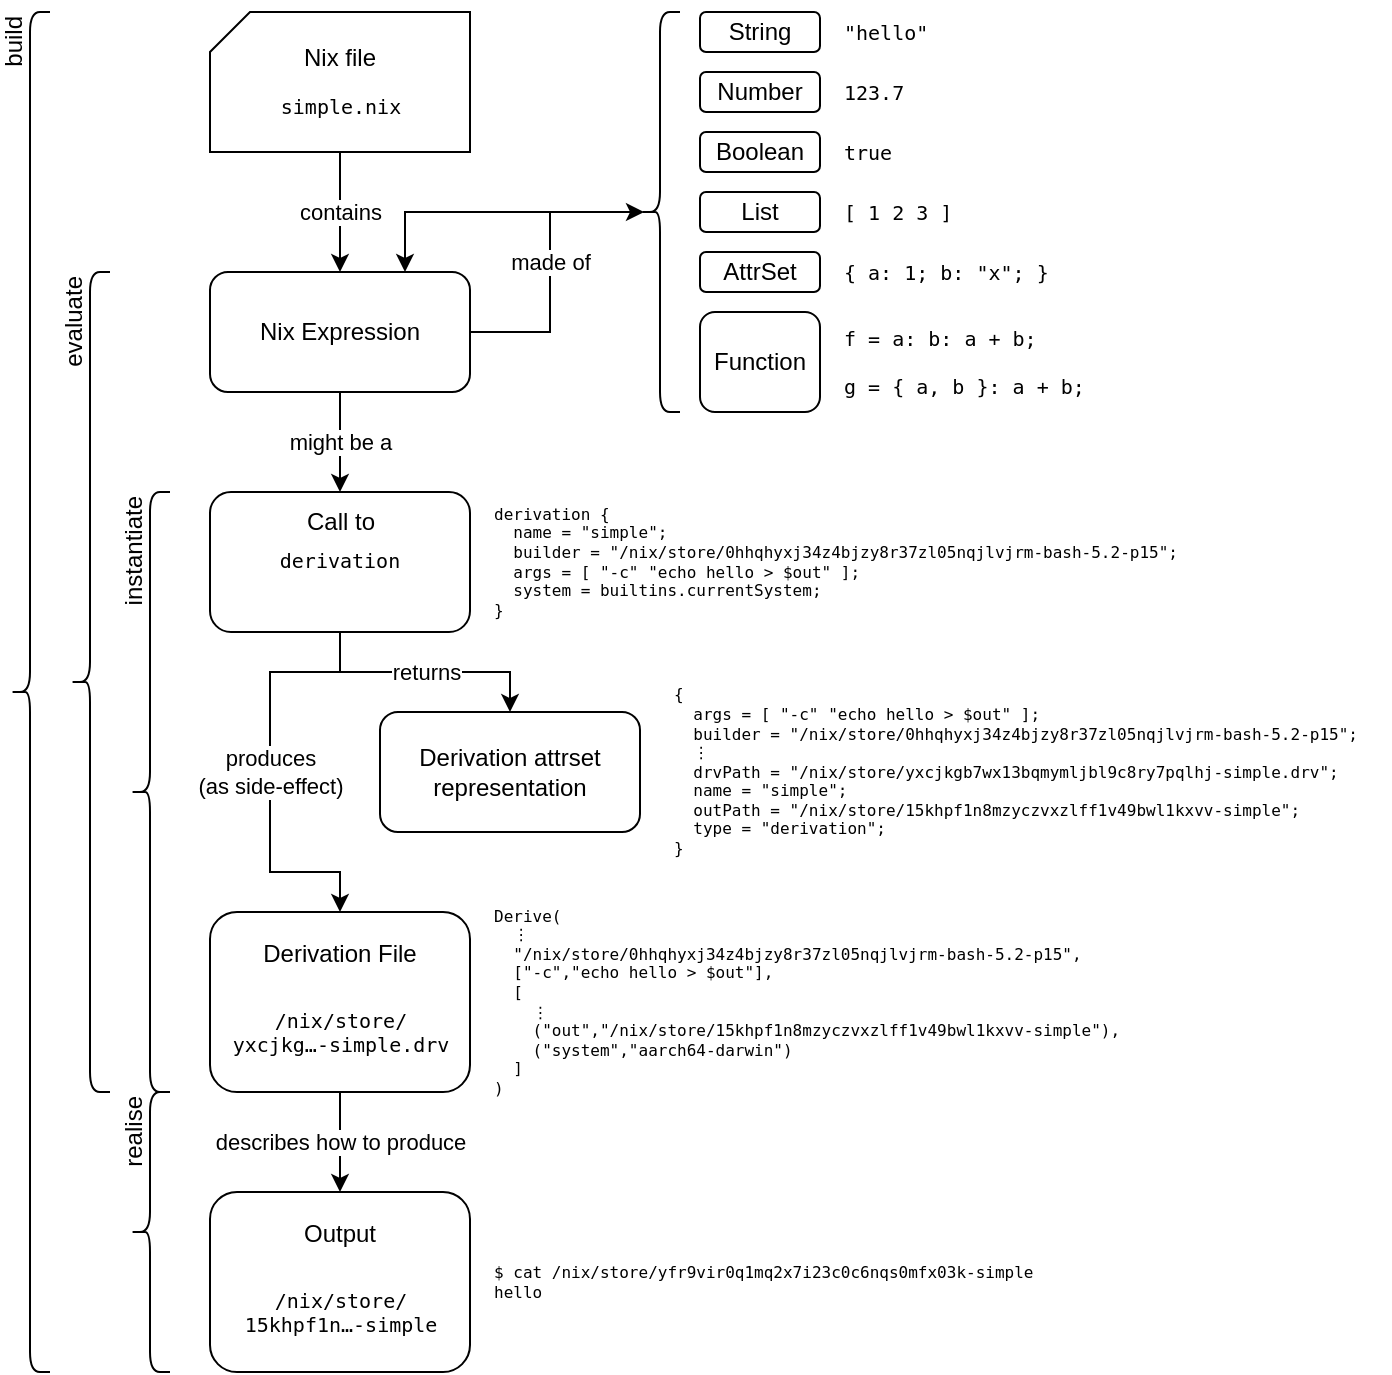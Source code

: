 <mxfile version="22.0.8" type="github">
  <diagram name="Page-1" id="FpZX4IgKNyuzZSpRoqc3">
    <mxGraphModel dx="953" dy="752" grid="1" gridSize="10" guides="1" tooltips="1" connect="1" arrows="1" fold="1" page="1" pageScale="1" pageWidth="850" pageHeight="1100" math="0" shadow="0">
      <root>
        <mxCell id="0" />
        <mxCell id="1" parent="0" />
        <mxCell id="qGX7xCbg2fsCzP7J_7Qd-59" style="edgeStyle=orthogonalEdgeStyle;rounded=0;orthogonalLoop=1;jettySize=auto;html=1;exitX=1;exitY=0.5;exitDx=0;exitDy=0;entryX=0.75;entryY=0;entryDx=0;entryDy=0;" edge="1" parent="1" source="qGX7xCbg2fsCzP7J_7Qd-5" target="qGX7xCbg2fsCzP7J_7Qd-5">
          <mxGeometry relative="1" as="geometry">
            <Array as="points">
              <mxPoint x="380" y="400" />
              <mxPoint x="380" y="340" />
              <mxPoint x="308" y="340" />
            </Array>
          </mxGeometry>
        </mxCell>
        <mxCell id="qGX7xCbg2fsCzP7J_7Qd-5" value="Nix Expression" style="rounded=1;whiteSpace=wrap;html=1;" vertex="1" parent="1">
          <mxGeometry x="210" y="370" width="130" height="60" as="geometry" />
        </mxCell>
        <mxCell id="qGX7xCbg2fsCzP7J_7Qd-6" value="contains" style="endArrow=classic;html=1;rounded=0;exitX=0.5;exitY=1;exitDx=0;exitDy=0;entryX=0.5;entryY=0;entryDx=0;entryDy=0;exitPerimeter=0;" edge="1" parent="1" source="qGX7xCbg2fsCzP7J_7Qd-65" target="qGX7xCbg2fsCzP7J_7Qd-5">
          <mxGeometry width="50" height="50" relative="1" as="geometry">
            <mxPoint x="275" y="320" as="sourcePoint" />
            <mxPoint x="284" y="480" as="targetPoint" />
            <Array as="points" />
          </mxGeometry>
        </mxCell>
        <mxCell id="qGX7xCbg2fsCzP7J_7Qd-31" value="&lt;div&gt;produces&lt;/div&gt;&lt;div&gt;(as side-effect)&lt;br&gt;&lt;/div&gt;" style="edgeStyle=orthogonalEdgeStyle;rounded=0;orthogonalLoop=1;jettySize=auto;exitX=0.5;exitY=1;exitDx=0;exitDy=0;entryX=0.5;entryY=0;entryDx=0;entryDy=0;html=1;" edge="1" parent="1" source="qGX7xCbg2fsCzP7J_7Qd-52" target="qGX7xCbg2fsCzP7J_7Qd-29">
          <mxGeometry relative="1" as="geometry">
            <Array as="points">
              <mxPoint x="275" y="570" />
              <mxPoint x="240" y="570" />
              <mxPoint x="240" y="670" />
              <mxPoint x="275" y="670" />
            </Array>
          </mxGeometry>
        </mxCell>
        <mxCell id="qGX7xCbg2fsCzP7J_7Qd-26" value="Derivation attrset representation" style="rounded=1;whiteSpace=wrap;html=1;" vertex="1" parent="1">
          <mxGeometry x="295" y="590" width="130" height="60" as="geometry" />
        </mxCell>
        <mxCell id="qGX7xCbg2fsCzP7J_7Qd-28" value="&lt;pre style=&quot;font-size: 8px;&quot;&gt;derivation { &lt;br style=&quot;font-size: 8px;&quot;&gt;  name = &quot;simple&quot;; &lt;br style=&quot;font-size: 8px;&quot;&gt;  builder = &quot;/nix/store/0hhqhyxj34z4bjzy8r37zl05nqjlvjrm-bash-5.2-p15&quot;; &lt;br style=&quot;font-size: 8px;&quot;&gt;  args = [ &quot;-c&quot; &quot;echo hello &amp;gt; $out&quot; ]; &lt;br style=&quot;font-size: 8px;&quot;&gt;  system = builtins.currentSystem; &lt;br style=&quot;font-size: 8px;&quot;&gt;}&lt;br style=&quot;font-size: 8px;&quot;&gt;&lt;/pre&gt;" style="rounded=1;whiteSpace=wrap;html=1;fillColor=none;strokeColor=none;align=left;fontSize=8;" vertex="1" parent="1">
          <mxGeometry x="350" y="485" width="370" height="60" as="geometry" />
        </mxCell>
        <mxCell id="qGX7xCbg2fsCzP7J_7Qd-34" style="edgeStyle=orthogonalEdgeStyle;rounded=0;orthogonalLoop=1;jettySize=auto;html=1;exitX=0.5;exitY=1;exitDx=0;exitDy=0;entryX=0.5;entryY=0;entryDx=0;entryDy=0;" edge="1" parent="1" source="qGX7xCbg2fsCzP7J_7Qd-29" target="qGX7xCbg2fsCzP7J_7Qd-32">
          <mxGeometry relative="1" as="geometry" />
        </mxCell>
        <mxCell id="qGX7xCbg2fsCzP7J_7Qd-35" value="describes how to produce" style="edgeLabel;html=1;align=center;verticalAlign=middle;resizable=0;points=[];" vertex="1" connectable="0" parent="qGX7xCbg2fsCzP7J_7Qd-34">
          <mxGeometry relative="1" as="geometry">
            <mxPoint as="offset" />
          </mxGeometry>
        </mxCell>
        <mxCell id="qGX7xCbg2fsCzP7J_7Qd-36" value="&lt;pre style=&quot;font-size: 8px;&quot;&gt;Derive(&lt;br&gt;  ⋮&lt;br&gt;  &quot;/nix/store/0hhqhyxj34z4bjzy8r37zl05nqjlvjrm-bash-5.2-p15&quot;,&lt;br&gt;  [&quot;-c&quot;,&quot;echo hello &amp;gt; $out&quot;],&lt;br&gt;  [&lt;br&gt;    ⋮  &lt;br&gt;    (&quot;out&quot;,&quot;/nix/store/15khpf1n8mzyczvxzlff1v49bwl1kxvv-simple&quot;),&lt;br&gt;    (&quot;system&quot;,&quot;aarch64-darwin&quot;)&lt;br&gt;  ]&lt;br&gt;)&lt;br style=&quot;font-size: 8px;&quot;&gt;&lt;/pre&gt;" style="rounded=1;whiteSpace=wrap;html=1;fillColor=none;strokeColor=none;align=left;fontSize=8;" vertex="1" parent="1">
          <mxGeometry x="350" y="690" width="330" height="90" as="geometry" />
        </mxCell>
        <mxCell id="qGX7xCbg2fsCzP7J_7Qd-37" value="&lt;pre&gt;$ cat /nix/store/yfr9vir0q1mq2x7i23c0c6nqs0mfx03k-simple&lt;br&gt;hello&lt;/pre&gt;" style="rounded=1;whiteSpace=wrap;html=1;fillColor=none;strokeColor=none;align=left;fontSize=8;" vertex="1" parent="1">
          <mxGeometry x="350" y="850" width="330" height="50" as="geometry" />
        </mxCell>
        <mxCell id="qGX7xCbg2fsCzP7J_7Qd-39" value="made of" style="edgeStyle=orthogonalEdgeStyle;rounded=0;orthogonalLoop=1;jettySize=auto;html=1;exitX=1;exitY=0.5;exitDx=0;exitDy=0;entryX=0.1;entryY=0.5;entryDx=0;entryDy=0;entryPerimeter=0;" edge="1" parent="1" source="qGX7xCbg2fsCzP7J_7Qd-5" target="qGX7xCbg2fsCzP7J_7Qd-38">
          <mxGeometry x="0.026" relative="1" as="geometry">
            <Array as="points">
              <mxPoint x="380" y="400" />
              <mxPoint x="380" y="340" />
            </Array>
            <mxPoint as="offset" />
          </mxGeometry>
        </mxCell>
        <mxCell id="qGX7xCbg2fsCzP7J_7Qd-44" value="" style="group" vertex="1" connectable="0" parent="1">
          <mxGeometry x="210" y="690" width="130" height="90" as="geometry" />
        </mxCell>
        <mxCell id="qGX7xCbg2fsCzP7J_7Qd-29" value="Derivation File" style="rounded=1;whiteSpace=wrap;html=1;fontSize=12;spacingTop=-48;" vertex="1" parent="qGX7xCbg2fsCzP7J_7Qd-44">
          <mxGeometry width="130" height="90" as="geometry" />
        </mxCell>
        <mxCell id="qGX7xCbg2fsCzP7J_7Qd-41" value="&lt;pre style=&quot;font-size: 10px;&quot;&gt;/nix/store/&lt;br style=&quot;font-size: 10px;&quot;&gt;yxcjkg…-simple.drv&lt;/pre&gt;" style="text;html=1;align=center;verticalAlign=middle;resizable=0;points=[];autosize=1;strokeColor=none;fillColor=none;" vertex="1" parent="qGX7xCbg2fsCzP7J_7Qd-44">
          <mxGeometry y="30" width="130" height="60" as="geometry" />
        </mxCell>
        <mxCell id="qGX7xCbg2fsCzP7J_7Qd-45" value="" style="group" vertex="1" connectable="0" parent="1">
          <mxGeometry x="210" y="830" width="130" height="90" as="geometry" />
        </mxCell>
        <mxCell id="qGX7xCbg2fsCzP7J_7Qd-32" value="Output" style="rounded=1;whiteSpace=wrap;html=1;fontSize=12;spacingTop=-48;labelPosition=center;verticalLabelPosition=middle;align=center;verticalAlign=middle;spacing=0;" vertex="1" parent="qGX7xCbg2fsCzP7J_7Qd-45">
          <mxGeometry width="130" height="90" as="geometry" />
        </mxCell>
        <mxCell id="qGX7xCbg2fsCzP7J_7Qd-43" value="&lt;div style=&quot;font-size: 10px;&quot;&gt;&lt;pre style=&quot;font-size: 10px;&quot;&gt;/nix/store/&lt;br style=&quot;font-size: 10px;&quot;&gt;15khpf1n…-simple&lt;/pre&gt;&lt;/div&gt;" style="text;html=1;align=center;verticalAlign=middle;resizable=0;points=[];autosize=1;strokeColor=none;fillColor=none;" vertex="1" parent="qGX7xCbg2fsCzP7J_7Qd-45">
          <mxGeometry x="5" y="30" width="120" height="60" as="geometry" />
        </mxCell>
        <mxCell id="qGX7xCbg2fsCzP7J_7Qd-46" value="build" style="shape=curlyBracket;whiteSpace=wrap;html=1;rounded=1;labelPosition=left;verticalLabelPosition=middle;align=right;verticalAlign=middle;horizontal=0;spacingTop=24;" vertex="1" parent="1">
          <mxGeometry x="110" y="240" width="20" height="680" as="geometry" />
        </mxCell>
        <mxCell id="qGX7xCbg2fsCzP7J_7Qd-48" value="evaluate" style="shape=curlyBracket;whiteSpace=wrap;html=1;rounded=1;labelPosition=left;verticalLabelPosition=middle;align=right;verticalAlign=middle;horizontal=0;spacingTop=24;" vertex="1" parent="1">
          <mxGeometry x="140" y="370" width="20" height="410" as="geometry" />
        </mxCell>
        <mxCell id="qGX7xCbg2fsCzP7J_7Qd-56" value="returns" style="edgeStyle=orthogonalEdgeStyle;rounded=0;orthogonalLoop=1;jettySize=auto;html=1;exitX=0.5;exitY=1;exitDx=0;exitDy=0;entryX=0.5;entryY=0;entryDx=0;entryDy=0;" edge="1" parent="1" source="qGX7xCbg2fsCzP7J_7Qd-52" target="qGX7xCbg2fsCzP7J_7Qd-26">
          <mxGeometry relative="1" as="geometry" />
        </mxCell>
        <mxCell id="qGX7xCbg2fsCzP7J_7Qd-52" value="&lt;pre style=&quot;font-size: 11px;&quot;&gt;&lt;font style=&quot;font-size: 10px;&quot;&gt;derivation&lt;/font&gt;&lt;/pre&gt;" style="rounded=1;whiteSpace=wrap;html=1;spacingTop=-2;" vertex="1" parent="1">
          <mxGeometry x="210" y="480" width="130" height="70" as="geometry" />
        </mxCell>
        <mxCell id="qGX7xCbg2fsCzP7J_7Qd-53" value="might be a" style="edgeStyle=orthogonalEdgeStyle;rounded=0;orthogonalLoop=1;jettySize=auto;html=1;exitX=0.5;exitY=1;exitDx=0;exitDy=0;entryX=0.5;entryY=0;entryDx=0;entryDy=0;" edge="1" parent="1" source="qGX7xCbg2fsCzP7J_7Qd-5" target="qGX7xCbg2fsCzP7J_7Qd-52">
          <mxGeometry relative="1" as="geometry">
            <mxPoint x="290" y="460" as="targetPoint" />
          </mxGeometry>
        </mxCell>
        <mxCell id="qGX7xCbg2fsCzP7J_7Qd-54" value="Call to" style="text;html=1;align=center;verticalAlign=middle;resizable=0;points=[];autosize=1;strokeColor=none;fillColor=none;" vertex="1" parent="1">
          <mxGeometry x="245" y="480" width="60" height="30" as="geometry" />
        </mxCell>
        <mxCell id="qGX7xCbg2fsCzP7J_7Qd-60" value="&lt;pre style=&quot;font-size: 8px;&quot;&gt;{ &lt;br&gt;  args = [ &quot;-c&quot; &quot;echo hello &amp;gt; $out&quot; ];&lt;br&gt;  builder = &quot;/nix/store/0hhqhyxj34z4bjzy8r37zl05nqjlvjrm-bash-5.2-p15&quot;;&lt;br&gt;  ⋮&lt;br&gt;  drvPath = &quot;/nix/store/yxcjkgb7wx13bqmymljbl9c8ry7pqlhj-simple.drv&quot;; &lt;br&gt;  name = &quot;simple&quot;;&lt;br&gt;  outPath = &quot;/nix/store/15khpf1n8mzyczvxzlff1v49bwl1kxvv-simple&quot;;&lt;br&gt;  type = &quot;derivation&quot;;&lt;br&gt;}&lt;br style=&quot;font-size: 8px;&quot;&gt;&lt;/pre&gt;" style="rounded=1;whiteSpace=wrap;html=1;fillColor=none;strokeColor=none;align=left;fontSize=8;" vertex="1" parent="1">
          <mxGeometry x="440" y="590" width="360" height="60" as="geometry" />
        </mxCell>
        <mxCell id="qGX7xCbg2fsCzP7J_7Qd-62" value="realise" style="shape=curlyBracket;whiteSpace=wrap;html=1;rounded=1;labelPosition=left;verticalLabelPosition=middle;align=right;verticalAlign=middle;horizontal=0;spacingTop=24;" vertex="1" parent="1">
          <mxGeometry x="170" y="780" width="20" height="140" as="geometry" />
        </mxCell>
        <mxCell id="qGX7xCbg2fsCzP7J_7Qd-63" value="instantiate" style="shape=curlyBracket;whiteSpace=wrap;html=1;rounded=1;labelPosition=left;verticalLabelPosition=middle;align=right;verticalAlign=middle;horizontal=0;spacingTop=24;size=0.5;" vertex="1" parent="1">
          <mxGeometry x="170" y="480" width="20" height="300" as="geometry" />
        </mxCell>
        <mxCell id="qGX7xCbg2fsCzP7J_7Qd-65" value="Nix file" style="shape=card;whiteSpace=wrap;html=1;size=20;spacingTop=-24;" vertex="1" parent="1">
          <mxGeometry x="210" y="240" width="130" height="70" as="geometry" />
        </mxCell>
        <mxCell id="qGX7xCbg2fsCzP7J_7Qd-66" value="&lt;pre style=&quot;font-size: 10px;&quot;&gt;simple.nix&lt;/pre&gt;" style="text;html=1;align=center;verticalAlign=middle;resizable=0;points=[];autosize=1;strokeColor=none;fillColor=none;" vertex="1" parent="1">
          <mxGeometry x="235" y="262" width="80" height="50" as="geometry" />
        </mxCell>
        <mxCell id="qGX7xCbg2fsCzP7J_7Qd-69" value="" style="group" vertex="1" connectable="0" parent="1">
          <mxGeometry x="425" y="240" width="260" height="200" as="geometry" />
        </mxCell>
        <mxCell id="qGX7xCbg2fsCzP7J_7Qd-7" value="String" style="rounded=1;whiteSpace=wrap;html=1;" vertex="1" parent="qGX7xCbg2fsCzP7J_7Qd-69">
          <mxGeometry x="30" width="60" height="20" as="geometry" />
        </mxCell>
        <mxCell id="qGX7xCbg2fsCzP7J_7Qd-9" value="&lt;div&gt;Boolean&lt;/div&gt;" style="rounded=1;whiteSpace=wrap;html=1;" vertex="1" parent="qGX7xCbg2fsCzP7J_7Qd-69">
          <mxGeometry x="30" y="60" width="60" height="20" as="geometry" />
        </mxCell>
        <mxCell id="qGX7xCbg2fsCzP7J_7Qd-10" value="Function" style="rounded=1;whiteSpace=wrap;html=1;" vertex="1" parent="qGX7xCbg2fsCzP7J_7Qd-69">
          <mxGeometry x="30" y="150" width="60" height="50" as="geometry" />
        </mxCell>
        <mxCell id="qGX7xCbg2fsCzP7J_7Qd-11" value="Number" style="rounded=1;whiteSpace=wrap;html=1;" vertex="1" parent="qGX7xCbg2fsCzP7J_7Qd-69">
          <mxGeometry x="30" y="30" width="60" height="20" as="geometry" />
        </mxCell>
        <mxCell id="qGX7xCbg2fsCzP7J_7Qd-12" value="List" style="rounded=1;whiteSpace=wrap;html=1;" vertex="1" parent="qGX7xCbg2fsCzP7J_7Qd-69">
          <mxGeometry x="30" y="90" width="60" height="20" as="geometry" />
        </mxCell>
        <mxCell id="qGX7xCbg2fsCzP7J_7Qd-13" value="AttrSet" style="rounded=1;whiteSpace=wrap;html=1;" vertex="1" parent="qGX7xCbg2fsCzP7J_7Qd-69">
          <mxGeometry x="30" y="120" width="60" height="20" as="geometry" />
        </mxCell>
        <mxCell id="qGX7xCbg2fsCzP7J_7Qd-17" value="&lt;pre style=&quot;font-size: 10px;&quot;&gt;&quot;hello&quot;&lt;/pre&gt;" style="rounded=1;whiteSpace=wrap;html=1;fillColor=none;strokeColor=none;align=left;" vertex="1" parent="qGX7xCbg2fsCzP7J_7Qd-69">
          <mxGeometry x="100" width="160" height="20" as="geometry" />
        </mxCell>
        <mxCell id="qGX7xCbg2fsCzP7J_7Qd-18" value="&lt;pre style=&quot;font-size: 10px;&quot;&gt;123.7&lt;/pre&gt;" style="rounded=1;whiteSpace=wrap;html=1;fillColor=none;strokeColor=none;align=left;" vertex="1" parent="qGX7xCbg2fsCzP7J_7Qd-69">
          <mxGeometry x="100" y="30" width="160" height="20" as="geometry" />
        </mxCell>
        <mxCell id="qGX7xCbg2fsCzP7J_7Qd-19" value="&lt;pre style=&quot;font-size: 10px;&quot;&gt;true&lt;/pre&gt;" style="rounded=1;whiteSpace=wrap;html=1;fillColor=none;strokeColor=none;align=left;" vertex="1" parent="qGX7xCbg2fsCzP7J_7Qd-69">
          <mxGeometry x="100" y="60" width="160" height="20" as="geometry" />
        </mxCell>
        <mxCell id="qGX7xCbg2fsCzP7J_7Qd-20" value="&lt;pre style=&quot;font-size: 10px;&quot;&gt;[ 1 2 3 ]&lt;/pre&gt;" style="rounded=1;whiteSpace=wrap;html=1;fillColor=none;strokeColor=none;align=left;" vertex="1" parent="qGX7xCbg2fsCzP7J_7Qd-69">
          <mxGeometry x="100" y="90" width="160" height="20" as="geometry" />
        </mxCell>
        <mxCell id="qGX7xCbg2fsCzP7J_7Qd-21" value="&lt;pre style=&quot;font-size: 10px;&quot;&gt;{ a: 1; b: &quot;x&quot;; } &lt;/pre&gt;" style="rounded=1;whiteSpace=wrap;html=1;fillColor=none;strokeColor=none;align=left;" vertex="1" parent="qGX7xCbg2fsCzP7J_7Qd-69">
          <mxGeometry x="100" y="120" width="160" height="20" as="geometry" />
        </mxCell>
        <mxCell id="qGX7xCbg2fsCzP7J_7Qd-24" value="&lt;pre style=&quot;font-size: 10px;&quot;&gt;&lt;font style=&quot;font-size: 10px;&quot;&gt;f = a: b: a + b;&lt;br&gt;&lt;br&gt;g = { a, b }: a + b;&lt;br&gt;&lt;/font&gt;&lt;/pre&gt;" style="rounded=1;whiteSpace=wrap;html=1;fillColor=none;strokeColor=none;align=left;" vertex="1" parent="qGX7xCbg2fsCzP7J_7Qd-69">
          <mxGeometry x="100" y="150" width="160" height="50" as="geometry" />
        </mxCell>
        <mxCell id="qGX7xCbg2fsCzP7J_7Qd-38" value="" style="shape=curlyBracket;whiteSpace=wrap;html=1;rounded=1;labelPosition=left;verticalLabelPosition=middle;align=right;verticalAlign=middle;" vertex="1" parent="qGX7xCbg2fsCzP7J_7Qd-69">
          <mxGeometry width="20" height="200" as="geometry" />
        </mxCell>
      </root>
    </mxGraphModel>
  </diagram>
</mxfile>
